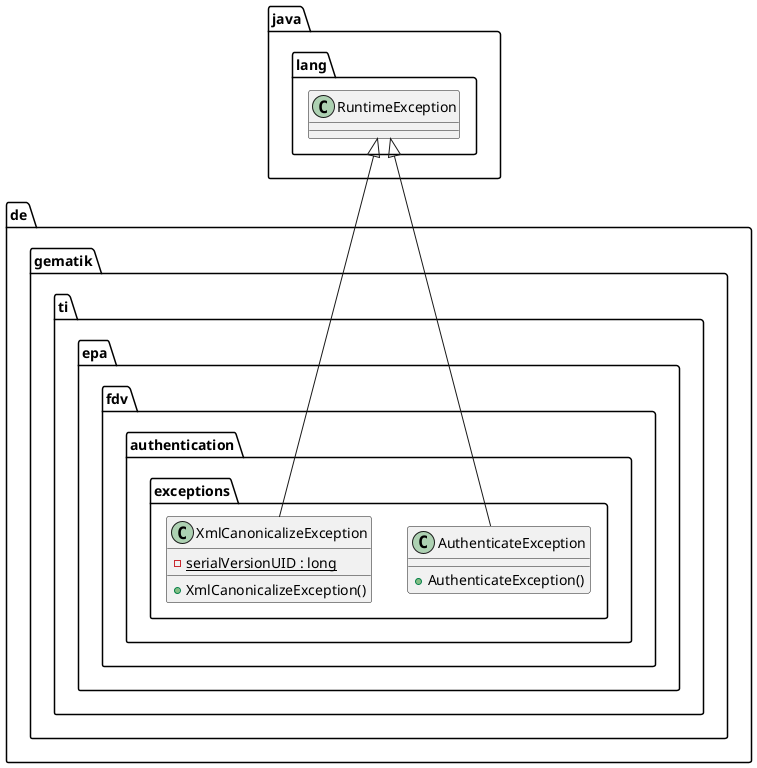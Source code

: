 @startuml

  namespace de.gematik.ti.epa.fdv.authentication.exceptions {
      class de.gematik.ti.epa.fdv.authentication.exceptions.AuthenticateException {
          + AuthenticateException()
      }

      class de.gematik.ti.epa.fdv.authentication.exceptions.XmlCanonicalizeException {
                {static} - serialVersionUID : long
                + XmlCanonicalizeException()
      }
  }

  de.gematik.ti.epa.fdv.authentication.exceptions.AuthenticateException -up-|> java.lang.RuntimeException
  de.gematik.ti.epa.fdv.authentication.exceptions.XmlCanonicalizeException -up-|> java.lang.RuntimeException

@enduml
